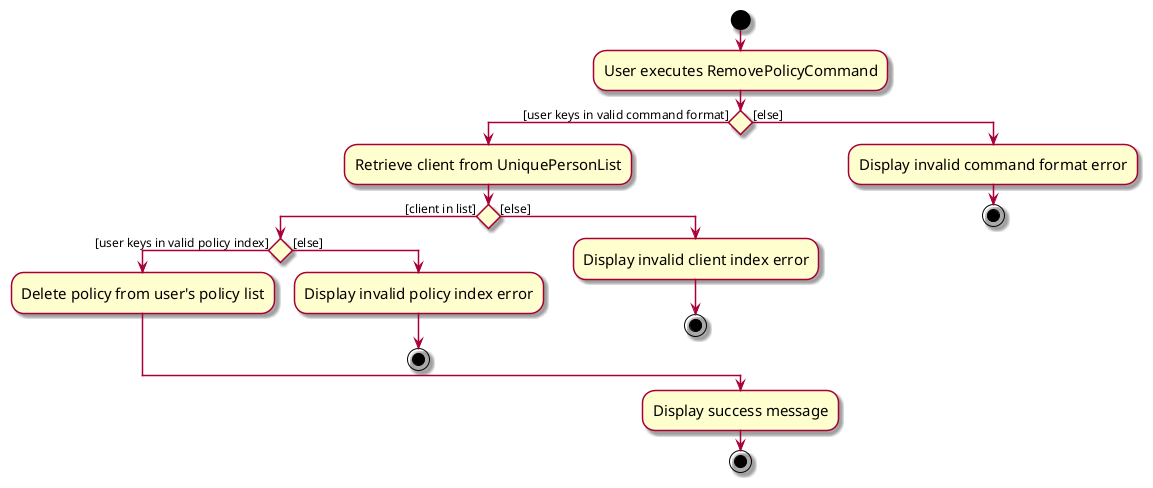 @startuml
skin rose
skinparam ActivityFontSize 15
skinparam ArrowFontSize 12
start
:User executes RemovePolicyCommand;

'Since the beta syntax does not support placing the condition outside the
'diamond we place it as the true branch instead.

if () then ([user keys in valid command format])
    :Retrieve client from UniquePersonList;
    if () then ([client in list])

        if () then([user keys in valid policy index])
            :Delete policy from user's policy list;
        else ([else])
            :Display invalid policy index error;
        stop
        endif
    else ([else])
        :Display invalid client index error;
    stop
    endif
else ([else])
    :Display invalid command format error;
stop
endif
:Display success message;
stop
@enduml

